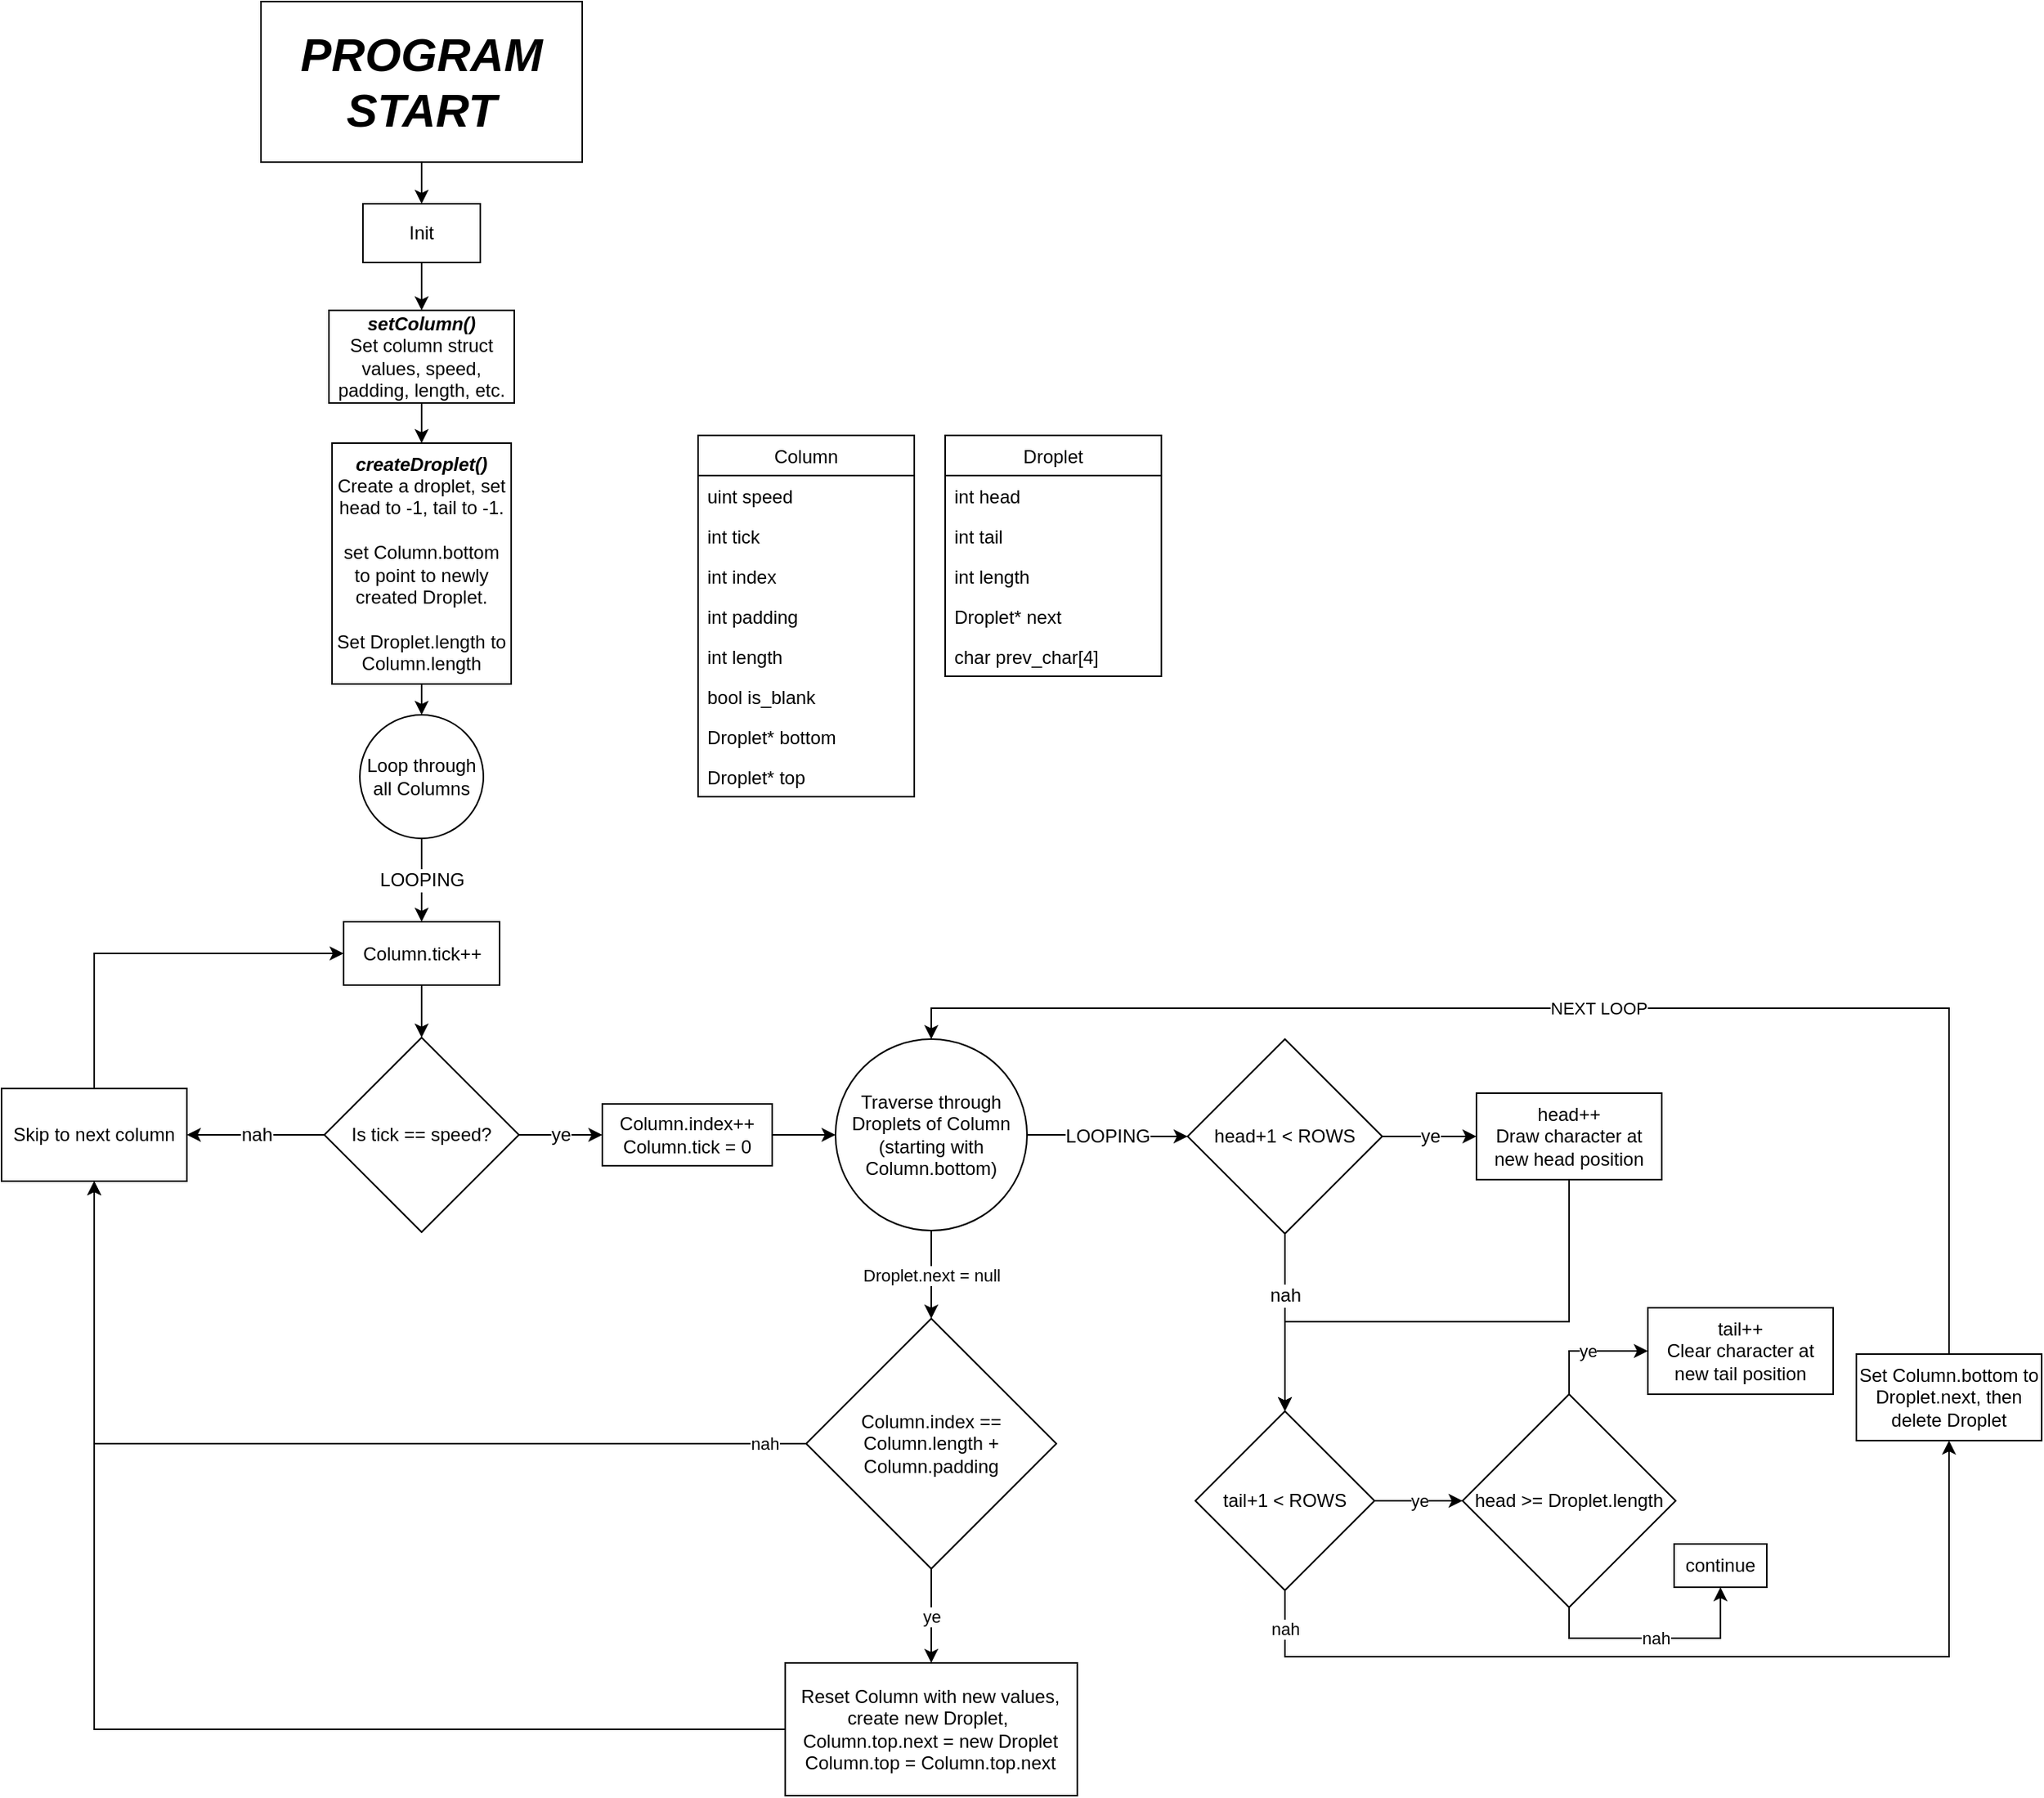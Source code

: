 <mxfile version="14.1.8" type="device"><diagram id="0ZnqWTlMFsL_pL-nE5US" name="Page-1"><mxGraphModel dx="2202" dy="1008" grid="0" gridSize="10" guides="1" tooltips="1" connect="1" arrows="1" fold="1" page="1" pageScale="1" pageWidth="2400" pageHeight="2400" math="0" shadow="0"><root><mxCell id="0"/><mxCell id="1" parent="0"/><mxCell id="TIzgehpevXkFPqwaPwOO-5" style="edgeStyle=orthogonalEdgeStyle;rounded=0;orthogonalLoop=1;jettySize=auto;html=1;exitX=0.5;exitY=1;exitDx=0;exitDy=0;entryX=0.5;entryY=0;entryDx=0;entryDy=0;fontSize=12;" parent="1" source="TIzgehpevXkFPqwaPwOO-1" target="TIzgehpevXkFPqwaPwOO-4" edge="1"><mxGeometry relative="1" as="geometry"/></mxCell><mxCell id="TIzgehpevXkFPqwaPwOO-1" value="PROGRAM START" style="rounded=0;whiteSpace=wrap;html=1;fontSize=30;fontStyle=3" parent="1" vertex="1"><mxGeometry x="622" y="46" width="208" height="104" as="geometry"/></mxCell><mxCell id="TIzgehpevXkFPqwaPwOO-7" style="edgeStyle=orthogonalEdgeStyle;rounded=0;orthogonalLoop=1;jettySize=auto;html=1;exitX=0.5;exitY=1;exitDx=0;exitDy=0;fontSize=12;" parent="1" source="TIzgehpevXkFPqwaPwOO-4" target="TIzgehpevXkFPqwaPwOO-6" edge="1"><mxGeometry relative="1" as="geometry"/></mxCell><mxCell id="TIzgehpevXkFPqwaPwOO-4" value="Init" style="rounded=0;whiteSpace=wrap;html=1;fontSize=12;" parent="1" vertex="1"><mxGeometry x="688" y="177" width="76" height="38" as="geometry"/></mxCell><mxCell id="TIzgehpevXkFPqwaPwOO-10" style="edgeStyle=orthogonalEdgeStyle;rounded=0;orthogonalLoop=1;jettySize=auto;html=1;exitX=0.5;exitY=1;exitDx=0;exitDy=0;entryX=0.5;entryY=0;entryDx=0;entryDy=0;fontSize=12;" parent="1" source="TIzgehpevXkFPqwaPwOO-6" target="TIzgehpevXkFPqwaPwOO-9" edge="1"><mxGeometry relative="1" as="geometry"/></mxCell><mxCell id="TIzgehpevXkFPqwaPwOO-6" value="&lt;b&gt;&lt;i&gt;setColumn()&lt;br&gt;&lt;/i&gt;&lt;/b&gt;Set column struct values, speed, padding, length, etc." style="rounded=0;whiteSpace=wrap;html=1;fontSize=12;" parent="1" vertex="1"><mxGeometry x="666" y="246" width="120" height="60" as="geometry"/></mxCell><mxCell id="TIzgehpevXkFPqwaPwOO-19" style="edgeStyle=orthogonalEdgeStyle;rounded=0;orthogonalLoop=1;jettySize=auto;html=1;exitX=0.5;exitY=1;exitDx=0;exitDy=0;entryX=0.5;entryY=0;entryDx=0;entryDy=0;fontSize=12;" parent="1" source="TIzgehpevXkFPqwaPwOO-9" target="TIzgehpevXkFPqwaPwOO-18" edge="1"><mxGeometry relative="1" as="geometry"/></mxCell><mxCell id="TIzgehpevXkFPqwaPwOO-9" value="&lt;i style=&quot;font-weight: bold&quot;&gt;createDroplet()&lt;/i&gt;&lt;br&gt;Create a droplet, set head to -1, tail to -1.&lt;br&gt;&lt;br&gt;set Column.bottom to point to newly created Droplet.&lt;br&gt;&lt;br&gt;Set Droplet.length to Column.length" style="rounded=0;whiteSpace=wrap;html=1;fontSize=12;" parent="1" vertex="1"><mxGeometry x="668" y="332" width="116" height="156" as="geometry"/></mxCell><mxCell id="TIzgehpevXkFPqwaPwOO-21" value="LOOPING" style="edgeStyle=orthogonalEdgeStyle;rounded=0;orthogonalLoop=1;jettySize=auto;html=1;exitX=0.5;exitY=1;exitDx=0;exitDy=0;entryX=0.5;entryY=0;entryDx=0;entryDy=0;fontSize=12;" parent="1" source="TIzgehpevXkFPqwaPwOO-18" target="TIzgehpevXkFPqwaPwOO-20" edge="1"><mxGeometry relative="1" as="geometry"/></mxCell><mxCell id="TIzgehpevXkFPqwaPwOO-18" value="Loop through all Columns" style="ellipse;whiteSpace=wrap;html=1;aspect=fixed;fontSize=12;" parent="1" vertex="1"><mxGeometry x="686" y="508" width="80" height="80" as="geometry"/></mxCell><mxCell id="TIzgehpevXkFPqwaPwOO-23" style="edgeStyle=orthogonalEdgeStyle;rounded=0;orthogonalLoop=1;jettySize=auto;html=1;exitX=0.5;exitY=1;exitDx=0;exitDy=0;entryX=0.5;entryY=0;entryDx=0;entryDy=0;fontSize=12;" parent="1" source="TIzgehpevXkFPqwaPwOO-20" target="TIzgehpevXkFPqwaPwOO-22" edge="1"><mxGeometry relative="1" as="geometry"/></mxCell><mxCell id="TIzgehpevXkFPqwaPwOO-20" value="Column.tick++" style="rounded=0;whiteSpace=wrap;html=1;fontSize=12;" parent="1" vertex="1"><mxGeometry x="675.5" y="642" width="101" height="41" as="geometry"/></mxCell><mxCell id="TIzgehpevXkFPqwaPwOO-25" value="nah" style="edgeStyle=orthogonalEdgeStyle;rounded=0;orthogonalLoop=1;jettySize=auto;html=1;exitX=0;exitY=0.5;exitDx=0;exitDy=0;entryX=1;entryY=0.5;entryDx=0;entryDy=0;fontSize=12;" parent="1" source="TIzgehpevXkFPqwaPwOO-22" target="TIzgehpevXkFPqwaPwOO-24" edge="1"><mxGeometry relative="1" as="geometry"/></mxCell><mxCell id="TIzgehpevXkFPqwaPwOO-27" value="ye" style="edgeStyle=orthogonalEdgeStyle;rounded=0;orthogonalLoop=1;jettySize=auto;html=1;exitX=1;exitY=0.5;exitDx=0;exitDy=0;entryX=0;entryY=0.5;entryDx=0;entryDy=0;fontSize=12;" parent="1" source="TIzgehpevXkFPqwaPwOO-22" target="TIzgehpevXkFPqwaPwOO-26" edge="1"><mxGeometry relative="1" as="geometry"/></mxCell><mxCell id="TIzgehpevXkFPqwaPwOO-22" value="Is tick == speed?" style="rhombus;whiteSpace=wrap;html=1;fontSize=12;" parent="1" vertex="1"><mxGeometry x="663" y="717" width="126" height="126" as="geometry"/></mxCell><mxCell id="cSFm4CsnGEzZ9d1upiFD-28" style="edgeStyle=orthogonalEdgeStyle;rounded=0;orthogonalLoop=1;jettySize=auto;html=1;exitX=0.5;exitY=0;exitDx=0;exitDy=0;entryX=0;entryY=0.5;entryDx=0;entryDy=0;" edge="1" parent="1" source="TIzgehpevXkFPqwaPwOO-24" target="TIzgehpevXkFPqwaPwOO-20"><mxGeometry relative="1" as="geometry"/></mxCell><mxCell id="TIzgehpevXkFPqwaPwOO-24" value="Skip to next column" style="rounded=0;whiteSpace=wrap;html=1;fontSize=12;" parent="1" vertex="1"><mxGeometry x="454" y="750" width="120" height="60" as="geometry"/></mxCell><mxCell id="TIzgehpevXkFPqwaPwOO-30" style="edgeStyle=orthogonalEdgeStyle;rounded=0;orthogonalLoop=1;jettySize=auto;html=1;exitX=1;exitY=0.5;exitDx=0;exitDy=0;fontSize=12;" parent="1" source="TIzgehpevXkFPqwaPwOO-26" target="TIzgehpevXkFPqwaPwOO-29" edge="1"><mxGeometry relative="1" as="geometry"/></mxCell><mxCell id="TIzgehpevXkFPqwaPwOO-26" value="Column.index++&lt;br&gt;Column.tick = 0" style="rounded=0;whiteSpace=wrap;html=1;fontSize=12;" parent="1" vertex="1"><mxGeometry x="843" y="760" width="110" height="40" as="geometry"/></mxCell><mxCell id="TIzgehpevXkFPqwaPwOO-45" value="LOOPING" style="edgeStyle=orthogonalEdgeStyle;rounded=0;orthogonalLoop=1;jettySize=auto;html=1;exitX=1;exitY=0.5;exitDx=0;exitDy=0;entryX=0;entryY=0.5;entryDx=0;entryDy=0;fontSize=12;" parent="1" source="TIzgehpevXkFPqwaPwOO-29" target="TIzgehpevXkFPqwaPwOO-32" edge="1"><mxGeometry relative="1" as="geometry"><mxPoint x="1056" y="870" as="targetPoint"/></mxGeometry></mxCell><mxCell id="cSFm4CsnGEzZ9d1upiFD-25" value="Droplet.next = null" style="edgeStyle=orthogonalEdgeStyle;rounded=0;orthogonalLoop=1;jettySize=auto;html=1;exitX=0.5;exitY=1;exitDx=0;exitDy=0;" edge="1" parent="1" source="TIzgehpevXkFPqwaPwOO-29" target="cSFm4CsnGEzZ9d1upiFD-24"><mxGeometry relative="1" as="geometry"/></mxCell><mxCell id="TIzgehpevXkFPqwaPwOO-29" value="Traverse through Droplets of Column (starting with Column.bottom)" style="ellipse;whiteSpace=wrap;html=1;aspect=fixed;fontSize=12;" parent="1" vertex="1"><mxGeometry x="994" y="718" width="124" height="124" as="geometry"/></mxCell><mxCell id="TIzgehpevXkFPqwaPwOO-35" value="ye" style="edgeStyle=orthogonalEdgeStyle;rounded=0;orthogonalLoop=1;jettySize=auto;html=1;exitX=1;exitY=0.5;exitDx=0;exitDy=0;fontSize=12;entryX=0;entryY=0.5;entryDx=0;entryDy=0;" parent="1" source="TIzgehpevXkFPqwaPwOO-32" target="TIzgehpevXkFPqwaPwOO-34" edge="1"><mxGeometry relative="1" as="geometry"><mxPoint x="1379.655" y="789" as="targetPoint"/></mxGeometry></mxCell><mxCell id="TIzgehpevXkFPqwaPwOO-41" value="nah" style="edgeStyle=orthogonalEdgeStyle;rounded=0;orthogonalLoop=1;jettySize=auto;html=1;exitX=0.5;exitY=1;exitDx=0;exitDy=0;entryX=0.5;entryY=0;entryDx=0;entryDy=0;fontSize=12;" parent="1" source="TIzgehpevXkFPqwaPwOO-32" target="TIzgehpevXkFPqwaPwOO-37" edge="1"><mxGeometry x="-0.314" relative="1" as="geometry"><mxPoint as="offset"/></mxGeometry></mxCell><mxCell id="TIzgehpevXkFPqwaPwOO-32" value="head+1 &amp;lt; ROWS" style="rhombus;whiteSpace=wrap;html=1;fontSize=12;" parent="1" vertex="1"><mxGeometry x="1222" y="718" width="126" height="126" as="geometry"/></mxCell><mxCell id="TIzgehpevXkFPqwaPwOO-38" style="edgeStyle=orthogonalEdgeStyle;rounded=0;orthogonalLoop=1;jettySize=auto;html=1;exitX=0.5;exitY=1;exitDx=0;exitDy=0;entryX=0.5;entryY=0;entryDx=0;entryDy=0;fontSize=12;" parent="1" source="TIzgehpevXkFPqwaPwOO-34" target="TIzgehpevXkFPqwaPwOO-37" edge="1"><mxGeometry relative="1" as="geometry"><Array as="points"><mxPoint x="1469" y="901"/><mxPoint x="1285" y="901"/></Array></mxGeometry></mxCell><mxCell id="TIzgehpevXkFPqwaPwOO-34" value="head++&lt;br&gt;Draw character at new head position" style="rounded=0;whiteSpace=wrap;html=1;fontSize=12;" parent="1" vertex="1"><mxGeometry x="1409" y="753" width="120" height="56" as="geometry"/></mxCell><mxCell id="cSFm4CsnGEzZ9d1upiFD-21" value="nah" style="edgeStyle=orthogonalEdgeStyle;rounded=0;orthogonalLoop=1;jettySize=auto;html=1;exitX=0.5;exitY=1;exitDx=0;exitDy=0;entryX=0.5;entryY=1;entryDx=0;entryDy=0;" edge="1" parent="1" source="TIzgehpevXkFPqwaPwOO-37" target="cSFm4CsnGEzZ9d1upiFD-20"><mxGeometry x="-0.918" relative="1" as="geometry"><Array as="points"><mxPoint x="1285" y="1118"/><mxPoint x="1715" y="1118"/></Array><mxPoint as="offset"/></mxGeometry></mxCell><mxCell id="cSFm4CsnGEzZ9d1upiFD-37" value="ye" style="edgeStyle=orthogonalEdgeStyle;rounded=0;orthogonalLoop=1;jettySize=auto;html=1;exitX=1;exitY=0.5;exitDx=0;exitDy=0;entryX=0;entryY=0.5;entryDx=0;entryDy=0;" edge="1" parent="1" source="TIzgehpevXkFPqwaPwOO-37" target="cSFm4CsnGEzZ9d1upiFD-33"><mxGeometry relative="1" as="geometry"/></mxCell><mxCell id="TIzgehpevXkFPqwaPwOO-37" value="tail+1 &amp;lt; ROWS" style="rhombus;whiteSpace=wrap;html=1;fontSize=12;" parent="1" vertex="1"><mxGeometry x="1227" y="959" width="116" height="116" as="geometry"/></mxCell><mxCell id="TIzgehpevXkFPqwaPwOO-42" value="tail++&lt;br&gt;Clear character at new tail position" style="rounded=0;whiteSpace=wrap;html=1;fontSize=12;" parent="1" vertex="1"><mxGeometry x="1520" y="892" width="120" height="56" as="geometry"/></mxCell><mxCell id="cSFm4CsnGEzZ9d1upiFD-1" value="Column" style="swimlane;fontStyle=0;childLayout=stackLayout;horizontal=1;startSize=26;fillColor=none;horizontalStack=0;resizeParent=1;resizeParentMax=0;resizeLast=0;collapsible=1;marginBottom=0;" vertex="1" parent="1"><mxGeometry x="905" y="327" width="140" height="234" as="geometry"><mxRectangle x="1290" y="529" width="68" height="26" as="alternateBounds"/></mxGeometry></mxCell><mxCell id="cSFm4CsnGEzZ9d1upiFD-2" value="uint speed" style="text;strokeColor=none;fillColor=none;align=left;verticalAlign=top;spacingLeft=4;spacingRight=4;overflow=hidden;rotatable=0;points=[[0,0.5],[1,0.5]];portConstraint=eastwest;" vertex="1" parent="cSFm4CsnGEzZ9d1upiFD-1"><mxGeometry y="26" width="140" height="26" as="geometry"/></mxCell><mxCell id="cSFm4CsnGEzZ9d1upiFD-3" value="int tick" style="text;strokeColor=none;fillColor=none;align=left;verticalAlign=top;spacingLeft=4;spacingRight=4;overflow=hidden;rotatable=0;points=[[0,0.5],[1,0.5]];portConstraint=eastwest;" vertex="1" parent="cSFm4CsnGEzZ9d1upiFD-1"><mxGeometry y="52" width="140" height="26" as="geometry"/></mxCell><mxCell id="cSFm4CsnGEzZ9d1upiFD-4" value="int index" style="text;strokeColor=none;fillColor=none;align=left;verticalAlign=top;spacingLeft=4;spacingRight=4;overflow=hidden;rotatable=0;points=[[0,0.5],[1,0.5]];portConstraint=eastwest;" vertex="1" parent="cSFm4CsnGEzZ9d1upiFD-1"><mxGeometry y="78" width="140" height="26" as="geometry"/></mxCell><mxCell id="cSFm4CsnGEzZ9d1upiFD-5" value="int padding" style="text;strokeColor=none;fillColor=none;align=left;verticalAlign=top;spacingLeft=4;spacingRight=4;overflow=hidden;rotatable=0;points=[[0,0.5],[1,0.5]];portConstraint=eastwest;" vertex="1" parent="cSFm4CsnGEzZ9d1upiFD-1"><mxGeometry y="104" width="140" height="26" as="geometry"/></mxCell><mxCell id="cSFm4CsnGEzZ9d1upiFD-6" value="int length" style="text;strokeColor=none;fillColor=none;align=left;verticalAlign=top;spacingLeft=4;spacingRight=4;overflow=hidden;rotatable=0;points=[[0,0.5],[1,0.5]];portConstraint=eastwest;" vertex="1" parent="cSFm4CsnGEzZ9d1upiFD-1"><mxGeometry y="130" width="140" height="26" as="geometry"/></mxCell><mxCell id="cSFm4CsnGEzZ9d1upiFD-7" value="bool is_blank" style="text;strokeColor=none;fillColor=none;align=left;verticalAlign=top;spacingLeft=4;spacingRight=4;overflow=hidden;rotatable=0;points=[[0,0.5],[1,0.5]];portConstraint=eastwest;" vertex="1" parent="cSFm4CsnGEzZ9d1upiFD-1"><mxGeometry y="156" width="140" height="26" as="geometry"/></mxCell><mxCell id="cSFm4CsnGEzZ9d1upiFD-8" value="Droplet* bottom" style="text;strokeColor=none;fillColor=none;align=left;verticalAlign=top;spacingLeft=4;spacingRight=4;overflow=hidden;rotatable=0;points=[[0,0.5],[1,0.5]];portConstraint=eastwest;" vertex="1" parent="cSFm4CsnGEzZ9d1upiFD-1"><mxGeometry y="182" width="140" height="26" as="geometry"/></mxCell><mxCell id="cSFm4CsnGEzZ9d1upiFD-32" value="Droplet* top" style="text;strokeColor=none;fillColor=none;align=left;verticalAlign=top;spacingLeft=4;spacingRight=4;overflow=hidden;rotatable=0;points=[[0,0.5],[1,0.5]];portConstraint=eastwest;" vertex="1" parent="cSFm4CsnGEzZ9d1upiFD-1"><mxGeometry y="208" width="140" height="26" as="geometry"/></mxCell><mxCell id="cSFm4CsnGEzZ9d1upiFD-9" value="Droplet" style="swimlane;fontStyle=0;childLayout=stackLayout;horizontal=1;startSize=26;fillColor=none;horizontalStack=0;resizeParent=1;resizeParentMax=0;resizeLast=0;collapsible=1;marginBottom=0;" vertex="1" parent="1"><mxGeometry x="1065" y="327" width="140" height="156" as="geometry"><mxRectangle x="1290" y="529" width="68" height="26" as="alternateBounds"/></mxGeometry></mxCell><mxCell id="cSFm4CsnGEzZ9d1upiFD-10" value="int head" style="text;strokeColor=none;fillColor=none;align=left;verticalAlign=top;spacingLeft=4;spacingRight=4;overflow=hidden;rotatable=0;points=[[0,0.5],[1,0.5]];portConstraint=eastwest;" vertex="1" parent="cSFm4CsnGEzZ9d1upiFD-9"><mxGeometry y="26" width="140" height="26" as="geometry"/></mxCell><mxCell id="cSFm4CsnGEzZ9d1upiFD-11" value="int tail" style="text;strokeColor=none;fillColor=none;align=left;verticalAlign=top;spacingLeft=4;spacingRight=4;overflow=hidden;rotatable=0;points=[[0,0.5],[1,0.5]];portConstraint=eastwest;" vertex="1" parent="cSFm4CsnGEzZ9d1upiFD-9"><mxGeometry y="52" width="140" height="26" as="geometry"/></mxCell><mxCell id="cSFm4CsnGEzZ9d1upiFD-12" value="int length" style="text;strokeColor=none;fillColor=none;align=left;verticalAlign=top;spacingLeft=4;spacingRight=4;overflow=hidden;rotatable=0;points=[[0,0.5],[1,0.5]];portConstraint=eastwest;" vertex="1" parent="cSFm4CsnGEzZ9d1upiFD-9"><mxGeometry y="78" width="140" height="26" as="geometry"/></mxCell><mxCell id="cSFm4CsnGEzZ9d1upiFD-13" value="Droplet* next" style="text;strokeColor=none;fillColor=none;align=left;verticalAlign=top;spacingLeft=4;spacingRight=4;overflow=hidden;rotatable=0;points=[[0,0.5],[1,0.5]];portConstraint=eastwest;" vertex="1" parent="cSFm4CsnGEzZ9d1upiFD-9"><mxGeometry y="104" width="140" height="26" as="geometry"/></mxCell><mxCell id="cSFm4CsnGEzZ9d1upiFD-40" value="char prev_char[4]" style="text;strokeColor=none;fillColor=none;align=left;verticalAlign=top;spacingLeft=4;spacingRight=4;overflow=hidden;rotatable=0;points=[[0,0.5],[1,0.5]];portConstraint=eastwest;" vertex="1" parent="cSFm4CsnGEzZ9d1upiFD-9"><mxGeometry y="130" width="140" height="26" as="geometry"/></mxCell><mxCell id="cSFm4CsnGEzZ9d1upiFD-22" value="NEXT LOOP" style="edgeStyle=orthogonalEdgeStyle;rounded=0;orthogonalLoop=1;jettySize=auto;html=1;exitX=0.5;exitY=0;exitDx=0;exitDy=0;entryX=0.5;entryY=0;entryDx=0;entryDy=0;" edge="1" parent="1" source="cSFm4CsnGEzZ9d1upiFD-20" target="TIzgehpevXkFPqwaPwOO-29"><mxGeometry relative="1" as="geometry"/></mxCell><mxCell id="cSFm4CsnGEzZ9d1upiFD-20" value="Set Column.bottom to Droplet.next, then delete Droplet" style="rounded=0;whiteSpace=wrap;html=1;fontSize=12;" vertex="1" parent="1"><mxGeometry x="1655" y="922" width="120" height="56" as="geometry"/></mxCell><mxCell id="cSFm4CsnGEzZ9d1upiFD-26" value="nah" style="edgeStyle=orthogonalEdgeStyle;rounded=0;orthogonalLoop=1;jettySize=auto;html=1;exitX=0;exitY=0.5;exitDx=0;exitDy=0;entryX=0.5;entryY=1;entryDx=0;entryDy=0;" edge="1" parent="1" source="cSFm4CsnGEzZ9d1upiFD-24" target="TIzgehpevXkFPqwaPwOO-24"><mxGeometry x="-0.913" relative="1" as="geometry"><mxPoint as="offset"/></mxGeometry></mxCell><mxCell id="cSFm4CsnGEzZ9d1upiFD-30" value="ye" style="edgeStyle=orthogonalEdgeStyle;rounded=0;orthogonalLoop=1;jettySize=auto;html=1;exitX=0.5;exitY=1;exitDx=0;exitDy=0;entryX=0.5;entryY=0;entryDx=0;entryDy=0;" edge="1" parent="1" source="cSFm4CsnGEzZ9d1upiFD-24" target="cSFm4CsnGEzZ9d1upiFD-29"><mxGeometry relative="1" as="geometry"/></mxCell><mxCell id="cSFm4CsnGEzZ9d1upiFD-24" value="Column.index == Column.length + Column.padding" style="rhombus;whiteSpace=wrap;html=1;fontSize=12;" vertex="1" parent="1"><mxGeometry x="975" y="899" width="162" height="162" as="geometry"/></mxCell><mxCell id="cSFm4CsnGEzZ9d1upiFD-31" style="edgeStyle=orthogonalEdgeStyle;rounded=0;orthogonalLoop=1;jettySize=auto;html=1;exitX=0;exitY=0.5;exitDx=0;exitDy=0;entryX=0.5;entryY=1;entryDx=0;entryDy=0;" edge="1" parent="1" source="cSFm4CsnGEzZ9d1upiFD-29" target="TIzgehpevXkFPqwaPwOO-24"><mxGeometry relative="1" as="geometry"/></mxCell><mxCell id="cSFm4CsnGEzZ9d1upiFD-29" value="Reset Column with new values, create new Droplet,&amp;nbsp;&lt;br&gt;Column.top.next = new Droplet&lt;br&gt;Column.top = Column.top.next" style="rounded=0;whiteSpace=wrap;html=1;fontSize=12;" vertex="1" parent="1"><mxGeometry x="961.41" y="1122" width="189.18" height="86" as="geometry"/></mxCell><mxCell id="cSFm4CsnGEzZ9d1upiFD-38" value="ye" style="edgeStyle=orthogonalEdgeStyle;rounded=0;orthogonalLoop=1;jettySize=auto;html=1;exitX=0.5;exitY=0;exitDx=0;exitDy=0;entryX=0;entryY=0.5;entryDx=0;entryDy=0;" edge="1" parent="1" source="cSFm4CsnGEzZ9d1upiFD-33" target="TIzgehpevXkFPqwaPwOO-42"><mxGeometry relative="1" as="geometry"/></mxCell><mxCell id="cSFm4CsnGEzZ9d1upiFD-39" value="nah" style="edgeStyle=orthogonalEdgeStyle;rounded=0;orthogonalLoop=1;jettySize=auto;html=1;exitX=0.5;exitY=1;exitDx=0;exitDy=0;entryX=0.5;entryY=1;entryDx=0;entryDy=0;" edge="1" parent="1" source="cSFm4CsnGEzZ9d1upiFD-33" target="cSFm4CsnGEzZ9d1upiFD-35"><mxGeometry relative="1" as="geometry"/></mxCell><mxCell id="cSFm4CsnGEzZ9d1upiFD-33" value="head &amp;gt;= Droplet.length" style="rhombus;whiteSpace=wrap;html=1;fontSize=12;" vertex="1" parent="1"><mxGeometry x="1400" y="948" width="138" height="138" as="geometry"/></mxCell><mxCell id="cSFm4CsnGEzZ9d1upiFD-35" value="continue" style="rounded=0;whiteSpace=wrap;html=1;fontSize=12;" vertex="1" parent="1"><mxGeometry x="1537" y="1045" width="60" height="28" as="geometry"/></mxCell></root></mxGraphModel></diagram></mxfile>